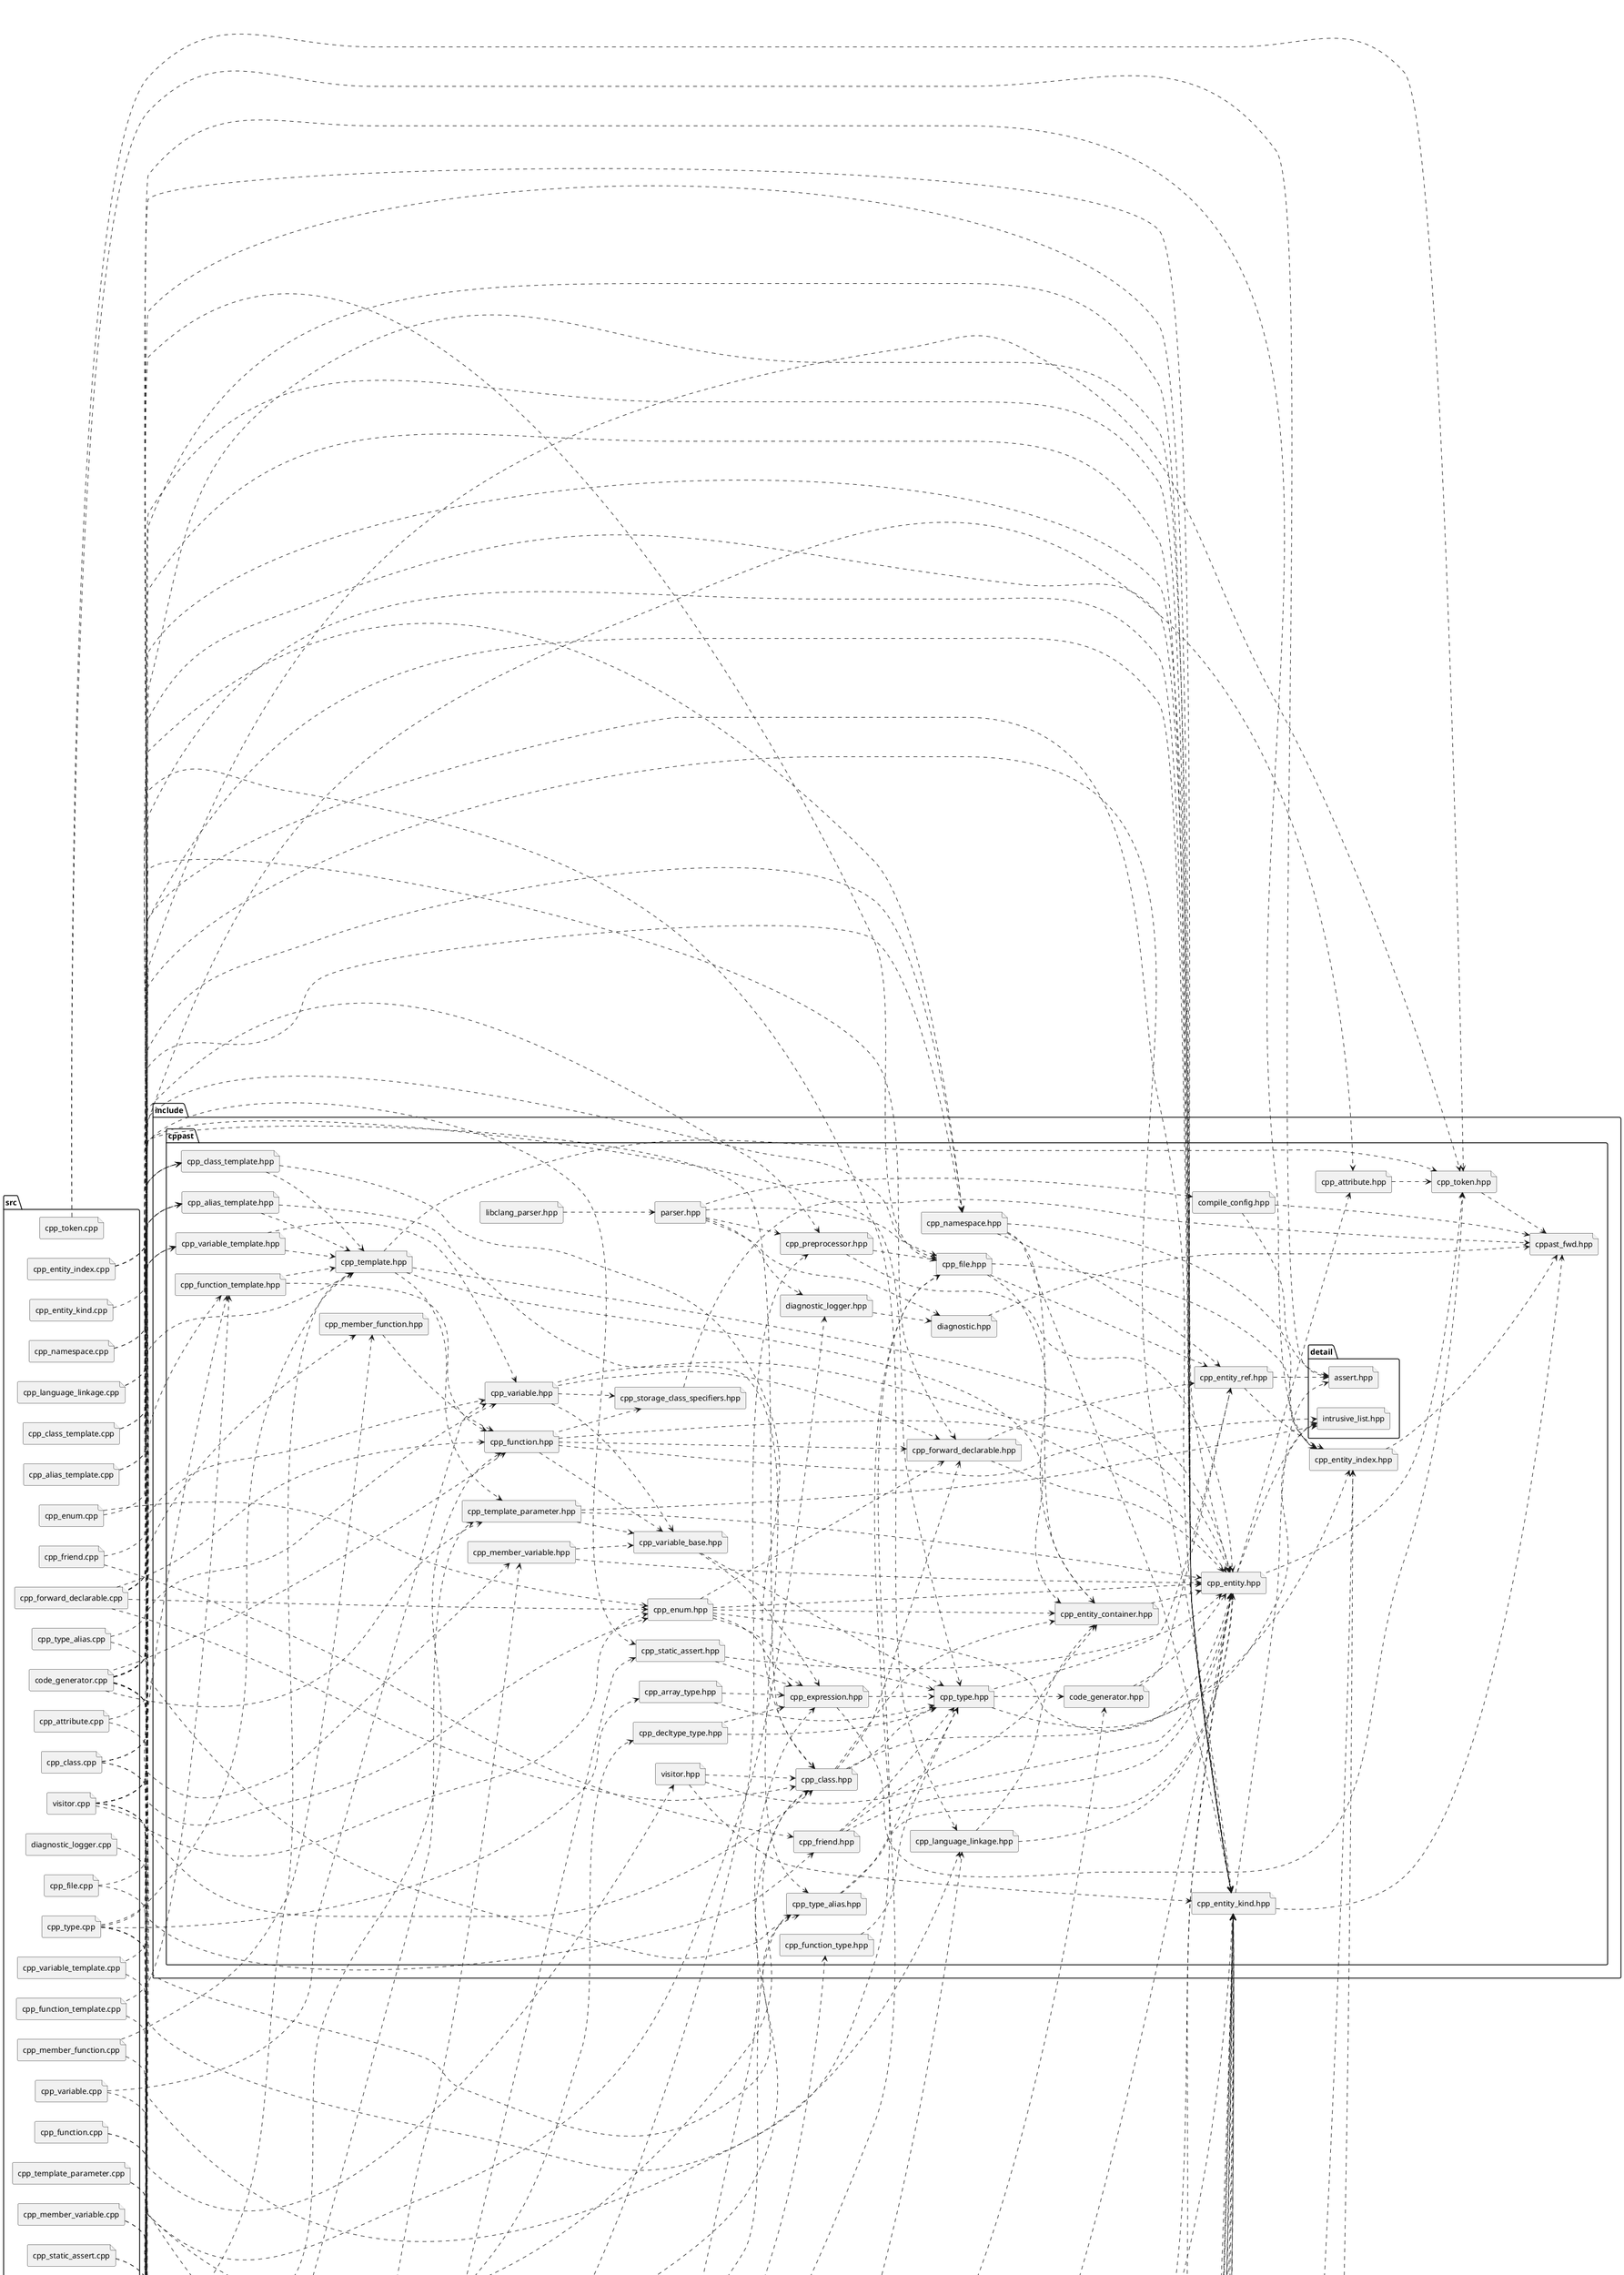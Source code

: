 @startuml
left to right direction
folder "include" as C_0000008284 {
folder "cppast" as C_0000008285 {
file "libclang_parser.hpp" as C_0000008283 [[https://github.com/foonathan/cppast/blob/19cbc378f8a6b3fe7d04b309784a3a0920de9e75/include/cppast/libclang_parser.hpp#L0{libclang_parser.hpp}]]
file "parser.hpp" as C_0000008290 [[https://github.com/foonathan/cppast/blob/19cbc378f8a6b3fe7d04b309784a3a0920de9e75/include/cppast/parser.hpp#L0{parser.hpp}]]
file "cpp_file.hpp" as C_0000008295 [[https://github.com/foonathan/cppast/blob/19cbc378f8a6b3fe7d04b309784a3a0920de9e75/include/cppast/cpp_file.hpp#L0{cpp_file.hpp}]]
file "cpp_entity_container.hpp" as C_0000008301 [[https://github.com/foonathan/cppast/blob/19cbc378f8a6b3fe7d04b309784a3a0920de9e75/include/cppast/cpp_entity_container.hpp#L0{cpp_entity_container.hpp}]]
file "cpp_entity_index.hpp" as C_0000008306 [[https://github.com/foonathan/cppast/blob/19cbc378f8a6b3fe7d04b309784a3a0920de9e75/include/cppast/cpp_entity_index.hpp#L0{cpp_entity_index.hpp}]]
file "cpp_entity_ref.hpp" as C_0000008311 [[https://github.com/foonathan/cppast/blob/19cbc378f8a6b3fe7d04b309784a3a0920de9e75/include/cppast/cpp_entity_ref.hpp#L0{cpp_entity_ref.hpp}]]
file "visitor.hpp" as C_0000008316 [[https://github.com/foonathan/cppast/blob/19cbc378f8a6b3fe7d04b309784a3a0920de9e75/include/cppast/visitor.hpp#L0{visitor.hpp}]]
file "cpp_class.hpp" as C_0000008322 [[https://github.com/foonathan/cppast/blob/19cbc378f8a6b3fe7d04b309784a3a0920de9e75/include/cppast/cpp_class.hpp#L0{cpp_class.hpp}]]
file "cpp_entity.hpp" as C_0000008327 [[https://github.com/foonathan/cppast/blob/19cbc378f8a6b3fe7d04b309784a3a0920de9e75/include/cppast/cpp_entity.hpp#L0{cpp_entity.hpp}]]
file "cpp_entity_kind.hpp" as C_0000008332 [[https://github.com/foonathan/cppast/blob/19cbc378f8a6b3fe7d04b309784a3a0920de9e75/include/cppast/cpp_entity_kind.hpp#L0{cpp_entity_kind.hpp}]]
file "cpp_class_template.hpp" as C_0000008337 [[https://github.com/foonathan/cppast/blob/19cbc378f8a6b3fe7d04b309784a3a0920de9e75/include/cppast/cpp_class_template.hpp#L0{cpp_class_template.hpp}]]
file "cpp_template.hpp" as C_0000008344 [[https://github.com/foonathan/cppast/blob/19cbc378f8a6b3fe7d04b309784a3a0920de9e75/include/cppast/cpp_template.hpp#L0{cpp_template.hpp}]]
file "compile_config.hpp" as C_0000008349 [[https://github.com/foonathan/cppast/blob/19cbc378f8a6b3fe7d04b309784a3a0920de9e75/include/cppast/compile_config.hpp#L0{compile_config.hpp}]]
file "cppast_fwd.hpp" as C_0000008358 [[https://github.com/foonathan/cppast/blob/19cbc378f8a6b3fe7d04b309784a3a0920de9e75/include/cppast/cppast_fwd.hpp#L0{cppast_fwd.hpp}]]
folder "detail" as C_0000008366 {
file "assert.hpp" as C_0000008363 [[https://github.com/foonathan/cppast/blob/19cbc378f8a6b3fe7d04b309784a3a0920de9e75/include/cppast/detail/assert.hpp#L0{assert.hpp}]]
file "intrusive_list.hpp" as C_0000008505 [[https://github.com/foonathan/cppast/blob/19cbc378f8a6b3fe7d04b309784a3a0920de9e75/include/cppast/detail/intrusive_list.hpp#L0{intrusive_list.hpp}]]
}
file "cpp_friend.hpp" as C_0000008371 [[https://github.com/foonathan/cppast/blob/19cbc378f8a6b3fe7d04b309784a3a0920de9e75/include/cppast/cpp_friend.hpp#L0{cpp_friend.hpp}]]
file "cpp_type.hpp" as C_0000008381 [[https://github.com/foonathan/cppast/blob/19cbc378f8a6b3fe7d04b309784a3a0920de9e75/include/cppast/cpp_type.hpp#L0{cpp_type.hpp}]]
file "cpp_alias_template.hpp" as C_0000008386 [[https://github.com/foonathan/cppast/blob/19cbc378f8a6b3fe7d04b309784a3a0920de9e75/include/cppast/cpp_alias_template.hpp#L0{cpp_alias_template.hpp}]]
file "cpp_type_alias.hpp" as C_0000008393 [[https://github.com/foonathan/cppast/blob/19cbc378f8a6b3fe7d04b309784a3a0920de9e75/include/cppast/cpp_type_alias.hpp#L0{cpp_type_alias.hpp}]]
file "cpp_function_template.hpp" as C_0000008398 [[https://github.com/foonathan/cppast/blob/19cbc378f8a6b3fe7d04b309784a3a0920de9e75/include/cppast/cpp_function_template.hpp#L0{cpp_function_template.hpp}]]
file "cpp_function.hpp" as C_0000008403 [[https://github.com/foonathan/cppast/blob/19cbc378f8a6b3fe7d04b309784a3a0920de9e75/include/cppast/cpp_function.hpp#L0{cpp_function.hpp}]]
file "diagnostic_logger.hpp" as C_0000008410 [[https://github.com/foonathan/cppast/blob/19cbc378f8a6b3fe7d04b309784a3a0920de9e75/include/cppast/diagnostic_logger.hpp#L0{diagnostic_logger.hpp}]]
file "diagnostic.hpp" as C_0000008416 [[https://github.com/foonathan/cppast/blob/19cbc378f8a6b3fe7d04b309784a3a0920de9e75/include/cppast/diagnostic.hpp#L0{diagnostic.hpp}]]
file "cpp_storage_class_specifiers.hpp" as C_0000008421 [[https://github.com/foonathan/cppast/blob/19cbc378f8a6b3fe7d04b309784a3a0920de9e75/include/cppast/cpp_storage_class_specifiers.hpp#L0{cpp_storage_class_specifiers.hpp}]]
file "cpp_forward_declarable.hpp" as C_0000008446 [[https://github.com/foonathan/cppast/blob/19cbc378f8a6b3fe7d04b309784a3a0920de9e75/include/cppast/cpp_forward_declarable.hpp#L0{cpp_forward_declarable.hpp}]]
file "cpp_static_assert.hpp" as C_0000008453 [[https://github.com/foonathan/cppast/blob/19cbc378f8a6b3fe7d04b309784a3a0920de9e75/include/cppast/cpp_static_assert.hpp#L0{cpp_static_assert.hpp}]]
file "cpp_expression.hpp" as C_0000008460 [[https://github.com/foonathan/cppast/blob/19cbc378f8a6b3fe7d04b309784a3a0920de9e75/include/cppast/cpp_expression.hpp#L0{cpp_expression.hpp}]]
file "cpp_token.hpp" as C_0000008465 [[https://github.com/foonathan/cppast/blob/19cbc378f8a6b3fe7d04b309784a3a0920de9e75/include/cppast/cpp_token.hpp#L0{cpp_token.hpp}]]
file "cpp_variable_base.hpp" as C_0000008475 [[https://github.com/foonathan/cppast/blob/19cbc378f8a6b3fe7d04b309784a3a0920de9e75/include/cppast/cpp_variable_base.hpp#L0{cpp_variable_base.hpp}]]
file "cpp_attribute.hpp" as C_0000008484 [[https://github.com/foonathan/cppast/blob/19cbc378f8a6b3fe7d04b309784a3a0920de9e75/include/cppast/cpp_attribute.hpp#L0{cpp_attribute.hpp}]]
file "code_generator.hpp" as C_0000008511 [[https://github.com/foonathan/cppast/blob/19cbc378f8a6b3fe7d04b309784a3a0920de9e75/include/cppast/code_generator.hpp#L0{code_generator.hpp}]]
file "cpp_enum.hpp" as C_0000008537 [[https://github.com/foonathan/cppast/blob/19cbc378f8a6b3fe7d04b309784a3a0920de9e75/include/cppast/cpp_enum.hpp#L0{cpp_enum.hpp}]]
file "cpp_preprocessor.hpp" as C_0000008563 [[https://github.com/foonathan/cppast/blob/19cbc378f8a6b3fe7d04b309784a3a0920de9e75/include/cppast/cpp_preprocessor.hpp#L0{cpp_preprocessor.hpp}]]
file "cpp_function_type.hpp" as C_0000008579 [[https://github.com/foonathan/cppast/blob/19cbc378f8a6b3fe7d04b309784a3a0920de9e75/include/cppast/cpp_function_type.hpp#L0{cpp_function_type.hpp}]]
file "cpp_template_parameter.hpp" as C_0000008608 [[https://github.com/foonathan/cppast/blob/19cbc378f8a6b3fe7d04b309784a3a0920de9e75/include/cppast/cpp_template_parameter.hpp#L0{cpp_template_parameter.hpp}]]
file "cpp_language_linkage.hpp" as C_0000008615 [[https://github.com/foonathan/cppast/blob/19cbc378f8a6b3fe7d04b309784a3a0920de9e75/include/cppast/cpp_language_linkage.hpp#L0{cpp_language_linkage.hpp}]]
file "cpp_member_variable.hpp" as C_0000008633 [[https://github.com/foonathan/cppast/blob/19cbc378f8a6b3fe7d04b309784a3a0920de9e75/include/cppast/cpp_member_variable.hpp#L0{cpp_member_variable.hpp}]]
file "cpp_decltype_type.hpp" as C_0000008642 [[https://github.com/foonathan/cppast/blob/19cbc378f8a6b3fe7d04b309784a3a0920de9e75/include/cppast/cpp_decltype_type.hpp#L0{cpp_decltype_type.hpp}]]
file "cpp_namespace.hpp" as C_0000008651 [[https://github.com/foonathan/cppast/blob/19cbc378f8a6b3fe7d04b309784a3a0920de9e75/include/cppast/cpp_namespace.hpp#L0{cpp_namespace.hpp}]]
file "cpp_array_type.hpp" as C_0000008664 [[https://github.com/foonathan/cppast/blob/19cbc378f8a6b3fe7d04b309784a3a0920de9e75/include/cppast/cpp_array_type.hpp#L0{cpp_array_type.hpp}]]
file "cpp_variable.hpp" as C_0000008673 [[https://github.com/foonathan/cppast/blob/19cbc378f8a6b3fe7d04b309784a3a0920de9e75/include/cppast/cpp_variable.hpp#L0{cpp_variable.hpp}]]
file "cpp_member_function.hpp" as C_0000008719 [[https://github.com/foonathan/cppast/blob/19cbc378f8a6b3fe7d04b309784a3a0920de9e75/include/cppast/cpp_member_function.hpp#L0{cpp_member_function.hpp}]]
file "cpp_variable_template.hpp" as C_0000008737 [[https://github.com/foonathan/cppast/blob/19cbc378f8a6b3fe7d04b309784a3a0920de9e75/include/cppast/cpp_variable_template.hpp#L0{cpp_variable_template.hpp}]]
}
}
folder "src" as C_0000008747 {
file "cpp_friend.cpp" as C_0000008746 [[https://github.com/foonathan/cppast/blob/19cbc378f8a6b3fe7d04b309784a3a0920de9e75/src/cpp_friend.cpp#L0{cpp_friend.cpp}]]
file "cpp_token.cpp" as C_0000008754 [[https://github.com/foonathan/cppast/blob/19cbc378f8a6b3fe7d04b309784a3a0920de9e75/src/cpp_token.cpp#L0{cpp_token.cpp}]]
file "diagnostic_logger.cpp" as C_0000008766 [[https://github.com/foonathan/cppast/blob/19cbc378f8a6b3fe7d04b309784a3a0920de9e75/src/diagnostic_logger.cpp#L0{diagnostic_logger.cpp}]]
file "code_generator.cpp" as C_0000008774 [[https://github.com/foonathan/cppast/blob/19cbc378f8a6b3fe7d04b309784a3a0920de9e75/src/code_generator.cpp#L0{code_generator.cpp}]]
file "cpp_class_template.cpp" as C_0000008820 [[https://github.com/foonathan/cppast/blob/19cbc378f8a6b3fe7d04b309784a3a0920de9e75/src/cpp_class_template.cpp#L0{cpp_class_template.cpp}]]
file "cpp_entity_kind.cpp" as C_0000008828 [[https://github.com/foonathan/cppast/blob/19cbc378f8a6b3fe7d04b309784a3a0920de9e75/src/cpp_entity_kind.cpp#L0{cpp_entity_kind.cpp}]]
file "cpp_language_linkage.cpp" as C_0000008834 [[https://github.com/foonathan/cppast/blob/19cbc378f8a6b3fe7d04b309784a3a0920de9e75/src/cpp_language_linkage.cpp#L0{cpp_language_linkage.cpp}]]
file "cpp_forward_declarable.cpp" as C_0000008842 [[https://github.com/foonathan/cppast/blob/19cbc378f8a6b3fe7d04b309784a3a0920de9e75/src/cpp_forward_declarable.cpp#L0{cpp_forward_declarable.cpp}]]
file "cpp_alias_template.cpp" as C_0000008860 [[https://github.com/foonathan/cppast/blob/19cbc378f8a6b3fe7d04b309784a3a0920de9e75/src/cpp_alias_template.cpp#L0{cpp_alias_template.cpp}]]
file "cpp_class.cpp" as C_0000008868 [[https://github.com/foonathan/cppast/blob/19cbc378f8a6b3fe7d04b309784a3a0920de9e75/src/cpp_class.cpp#L0{cpp_class.cpp}]]
file "visitor.cpp" as C_0000008882 [[https://github.com/foonathan/cppast/blob/19cbc378f8a6b3fe7d04b309784a3a0920de9e75/src/visitor.cpp#L0{visitor.cpp}]]
file "cpp_expression.cpp" as C_0000008906 [[https://github.com/foonathan/cppast/blob/19cbc378f8a6b3fe7d04b309784a3a0920de9e75/src/cpp_expression.cpp#L0{cpp_expression.cpp}]]
file "cpp_preprocessor.cpp" as C_0000008912 [[https://github.com/foonathan/cppast/blob/19cbc378f8a6b3fe7d04b309784a3a0920de9e75/src/cpp_preprocessor.cpp#L0{cpp_preprocessor.cpp}]]
file "cpp_variable_template.cpp" as C_0000008920 [[https://github.com/foonathan/cppast/blob/19cbc378f8a6b3fe7d04b309784a3a0920de9e75/src/cpp_variable_template.cpp#L0{cpp_variable_template.cpp}]]
file "cpp_variable.cpp" as C_0000008928 [[https://github.com/foonathan/cppast/blob/19cbc378f8a6b3fe7d04b309784a3a0920de9e75/src/cpp_variable.cpp#L0{cpp_variable.cpp}]]
file "cpp_member_variable.cpp" as C_0000008936 [[https://github.com/foonathan/cppast/blob/19cbc378f8a6b3fe7d04b309784a3a0920de9e75/src/cpp_member_variable.cpp#L0{cpp_member_variable.cpp}]]
file "cpp_entity.cpp" as C_0000008944 [[https://github.com/foonathan/cppast/blob/19cbc378f8a6b3fe7d04b309784a3a0920de9e75/src/cpp_entity.cpp#L0{cpp_entity.cpp}]]
file "cpp_function_template.cpp" as C_0000008956 [[https://github.com/foonathan/cppast/blob/19cbc378f8a6b3fe7d04b309784a3a0920de9e75/src/cpp_function_template.cpp#L0{cpp_function_template.cpp}]]
file "cpp_function.cpp" as C_0000008964 [[https://github.com/foonathan/cppast/blob/19cbc378f8a6b3fe7d04b309784a3a0920de9e75/src/cpp_function.cpp#L0{cpp_function.cpp}]]
file "cpp_template_parameter.cpp" as C_0000008972 [[https://github.com/foonathan/cppast/blob/19cbc378f8a6b3fe7d04b309784a3a0920de9e75/src/cpp_template_parameter.cpp#L0{cpp_template_parameter.cpp}]]
file "cpp_file.cpp" as C_0000008980 [[https://github.com/foonathan/cppast/blob/19cbc378f8a6b3fe7d04b309784a3a0920de9e75/src/cpp_file.cpp#L0{cpp_file.cpp}]]
file "cpp_type.cpp" as C_0000008988 [[https://github.com/foonathan/cppast/blob/19cbc378f8a6b3fe7d04b309784a3a0920de9e75/src/cpp_type.cpp#L0{cpp_type.cpp}]]
file "cpp_attribute.cpp" as C_0000009010 [[https://github.com/foonathan/cppast/blob/19cbc378f8a6b3fe7d04b309784a3a0920de9e75/src/cpp_attribute.cpp#L0{cpp_attribute.cpp}]]
file "cpp_entity_index.cpp" as C_0000009019 [[https://github.com/foonathan/cppast/blob/19cbc378f8a6b3fe7d04b309784a3a0920de9e75/src/cpp_entity_index.cpp#L0{cpp_entity_index.cpp}]]
file "cpp_enum.cpp" as C_0000009032 [[https://github.com/foonathan/cppast/blob/19cbc378f8a6b3fe7d04b309784a3a0920de9e75/src/cpp_enum.cpp#L0{cpp_enum.cpp}]]
file "cpp_type_alias.cpp" as C_0000009040 [[https://github.com/foonathan/cppast/blob/19cbc378f8a6b3fe7d04b309784a3a0920de9e75/src/cpp_type_alias.cpp#L0{cpp_type_alias.cpp}]]
file "cpp_namespace.cpp" as C_0000009048 [[https://github.com/foonathan/cppast/blob/19cbc378f8a6b3fe7d04b309784a3a0920de9e75/src/cpp_namespace.cpp#L0{cpp_namespace.cpp}]]
file "cpp_member_function.cpp" as C_0000009056 [[https://github.com/foonathan/cppast/blob/19cbc378f8a6b3fe7d04b309784a3a0920de9e75/src/cpp_member_function.cpp#L0{cpp_member_function.cpp}]]
file "cpp_static_assert.cpp" as C_0000009064 [[https://github.com/foonathan/cppast/blob/19cbc378f8a6b3fe7d04b309784a3a0920de9e75/src/cpp_static_assert.cpp#L0{cpp_static_assert.cpp}]]
}
C_0000008283 ..> C_0000008290
C_0000008290 ..> C_0000008349
C_0000008290 ..> C_0000008295
C_0000008290 ..> C_0000008563
C_0000008290 ..> C_0000008416
C_0000008290 ..> C_0000008410
C_0000008295 ..> C_0000008301
C_0000008295 ..> C_0000008306
C_0000008295 ..> C_0000008311
C_0000008301 ..> C_0000008327
C_0000008306 ..> C_0000008358
C_0000008311 ..> C_0000008306
C_0000008311 ..> C_0000008363
C_0000008316 ..> C_0000008322
C_0000008316 ..> C_0000008327
C_0000008316 ..> C_0000008332
C_0000008322 ..> C_0000008327
C_0000008322 ..> C_0000008301
C_0000008322 ..> C_0000008446
C_0000008322 ..> C_0000008381
C_0000008327 ..> C_0000008484
C_0000008327 ..> C_0000008465
C_0000008327 ..> C_0000008505
C_0000008332 ..> C_0000008358
C_0000008332 ..> C_0000008363
C_0000008337 ..> C_0000008322
C_0000008337 ..> C_0000008344
C_0000008344 ..> C_0000008327
C_0000008344 ..> C_0000008301
C_0000008344 ..> C_0000008608
C_0000008344 ..> C_0000008465
C_0000008349 ..> C_0000008358
C_0000008349 ..> C_0000008363
C_0000008371 ..> C_0000008327
C_0000008371 ..> C_0000008301
C_0000008371 ..> C_0000008381
C_0000008381 ..> C_0000008511
C_0000008381 ..> C_0000008311
C_0000008381 ..> C_0000008505
C_0000008386 ..> C_0000008344
C_0000008386 ..> C_0000008393
C_0000008393 ..> C_0000008327
C_0000008393 ..> C_0000008381
C_0000008398 ..> C_0000008403
C_0000008398 ..> C_0000008344
C_0000008403 ..> C_0000008327
C_0000008403 ..> C_0000008446
C_0000008403 ..> C_0000008421
C_0000008403 ..> C_0000008475
C_0000008403 ..> C_0000008505
C_0000008410 ..> C_0000008416
C_0000008416 ..> C_0000008358
C_0000008421 ..> C_0000008358
C_0000008446 ..> C_0000008327
C_0000008446 ..> C_0000008311
C_0000008453 ..> C_0000008327
C_0000008453 ..> C_0000008460
C_0000008460 ..> C_0000008465
C_0000008460 ..> C_0000008381
C_0000008465 ..> C_0000008358
C_0000008475 ..> C_0000008460
C_0000008475 ..> C_0000008381
C_0000008484 ..> C_0000008465
C_0000008511 ..> C_0000008327
C_0000008511 ..> C_0000008311
C_0000008537 ..> C_0000008327
C_0000008537 ..> C_0000008301
C_0000008537 ..> C_0000008306
C_0000008537 ..> C_0000008460
C_0000008537 ..> C_0000008446
C_0000008537 ..> C_0000008381
C_0000008563 ..> C_0000008327
C_0000008563 ..> C_0000008295
C_0000008579 ..> C_0000008381
C_0000008608 ..> C_0000008327
C_0000008608 ..> C_0000008475
C_0000008608 ..> C_0000008505
C_0000008615 ..> C_0000008327
C_0000008615 ..> C_0000008301
C_0000008633 ..> C_0000008327
C_0000008633 ..> C_0000008475
C_0000008642 ..> C_0000008460
C_0000008642 ..> C_0000008381
C_0000008651 ..> C_0000008301
C_0000008651 ..> C_0000008306
C_0000008651 ..> C_0000008332
C_0000008651 ..> C_0000008311
C_0000008664 ..> C_0000008460
C_0000008664 ..> C_0000008381
C_0000008673 ..> C_0000008327
C_0000008673 ..> C_0000008446
C_0000008673 ..> C_0000008421
C_0000008673 ..> C_0000008475
C_0000008719 ..> C_0000008403
C_0000008737 ..> C_0000008344
C_0000008737 ..> C_0000008673
C_0000008746 ..> C_0000008371
C_0000008746 ..> C_0000008332
C_0000008754 ..> C_0000008465
C_0000008754 ..> C_0000008363
C_0000008766 ..> C_0000008410
C_0000008774 ..> C_0000008511
C_0000008774 ..> C_0000008386
C_0000008774 ..> C_0000008322
C_0000008774 ..> C_0000008337
C_0000008774 ..> C_0000008332
C_0000008774 ..> C_0000008537
C_0000008774 ..> C_0000008295
C_0000008774 ..> C_0000008371
C_0000008774 ..> C_0000008403
C_0000008774 ..> C_0000008398
C_0000008774 ..> C_0000008615
C_0000008774 ..> C_0000008719
C_0000008774 ..> C_0000008633
C_0000008774 ..> C_0000008651
C_0000008774 ..> C_0000008563
C_0000008774 ..> C_0000008453
C_0000008774 ..> C_0000008608
C_0000008774 ..> C_0000008465
C_0000008774 ..> C_0000008393
C_0000008774 ..> C_0000008673
C_0000008774 ..> C_0000008737
C_0000008820 ..> C_0000008337
C_0000008820 ..> C_0000008332
C_0000008828 ..> C_0000008332
C_0000008834 ..> C_0000008615
C_0000008834 ..> C_0000008332
C_0000008842 ..> C_0000008446
C_0000008842 ..> C_0000008322
C_0000008842 ..> C_0000008332
C_0000008842 ..> C_0000008537
C_0000008842 ..> C_0000008403
C_0000008842 ..> C_0000008344
C_0000008842 ..> C_0000008673
C_0000008860 ..> C_0000008386
C_0000008860 ..> C_0000008332
C_0000008868 ..> C_0000008322
C_0000008868 ..> C_0000008386
C_0000008868 ..> C_0000008337
C_0000008868 ..> C_0000008306
C_0000008868 ..> C_0000008332
C_0000008882 ..> C_0000008316
C_0000008882 ..> C_0000008386
C_0000008882 ..> C_0000008322
C_0000008882 ..> C_0000008337
C_0000008882 ..> C_0000008537
C_0000008882 ..> C_0000008295
C_0000008882 ..> C_0000008398
C_0000008882 ..> C_0000008615
C_0000008882 ..> C_0000008651
C_0000008882 ..> C_0000008737
C_0000008906 ..> C_0000008460
C_0000008912 ..> C_0000008563
C_0000008912 ..> C_0000008332
C_0000008920 ..> C_0000008737
C_0000008920 ..> C_0000008332
C_0000008928 ..> C_0000008673
C_0000008928 ..> C_0000008332
C_0000008936 ..> C_0000008633
C_0000008936 ..> C_0000008332
C_0000008944 ..> C_0000008327
C_0000008944 ..> C_0000008306
C_0000008944 ..> C_0000008332
C_0000008944 ..> C_0000008344
C_0000008956 ..> C_0000008398
C_0000008956 ..> C_0000008332
C_0000008964 ..> C_0000008403
C_0000008964 ..> C_0000008332
C_0000008972 ..> C_0000008608
C_0000008972 ..> C_0000008332
C_0000008980 ..> C_0000008295
C_0000008980 ..> C_0000008332
C_0000008988 ..> C_0000008381
C_0000008988 ..> C_0000008664
C_0000008988 ..> C_0000008322
C_0000008988 ..> C_0000008642
C_0000008988 ..> C_0000008327
C_0000008988 ..> C_0000008332
C_0000008988 ..> C_0000008579
C_0000008988 ..> C_0000008344
C_0000008988 ..> C_0000008393
C_0000009010 ..> C_0000008484
C_0000009010 ..> C_0000008327
C_0000009019 ..> C_0000008306
C_0000009019 ..> C_0000008327
C_0000009019 ..> C_0000008332
C_0000009019 ..> C_0000008295
C_0000009032 ..> C_0000008537
C_0000009032 ..> C_0000008332
C_0000009040 ..> C_0000008393
C_0000009040 ..> C_0000008332
C_0000009048 ..> C_0000008651
C_0000009048 ..> C_0000008332
C_0000009056 ..> C_0000008719
C_0000009056 ..> C_0000008332
C_0000009064 ..> C_0000008453
C_0000009064 ..> C_0000008332
@enduml
